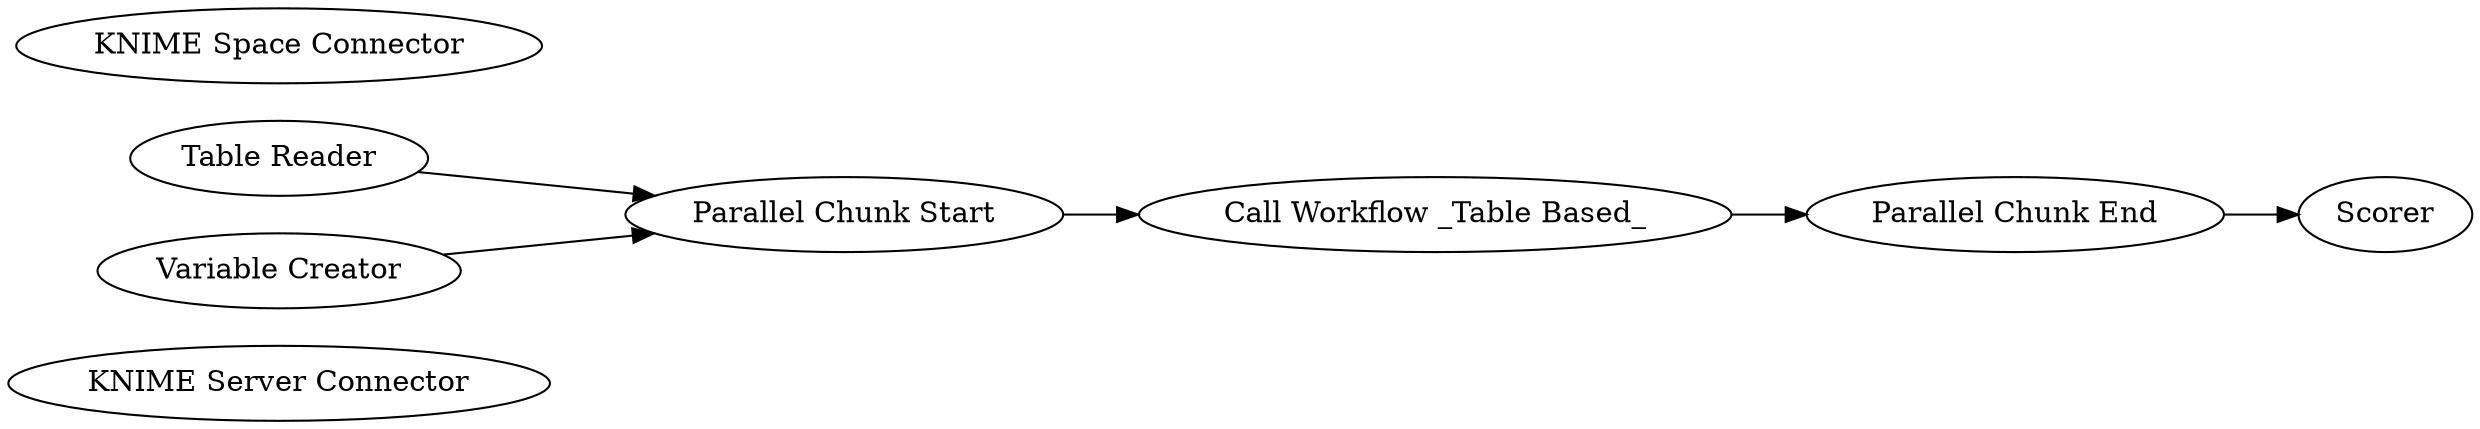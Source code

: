 digraph {
	10 [label="KNIME Server Connector"]
	16 [label="Parallel Chunk Start"]
	17 [label="Parallel Chunk End"]
	18 [label="Table Reader"]
	21 [label="KNIME Space Connector"]
	23 [label="Variable Creator"]
	24 [label=Scorer]
	25 [label="Call Workflow _Table Based_"]
	16 -> 25
	17 -> 24
	18 -> 16
	23 -> 16
	25 -> 17
	rankdir=LR
}
